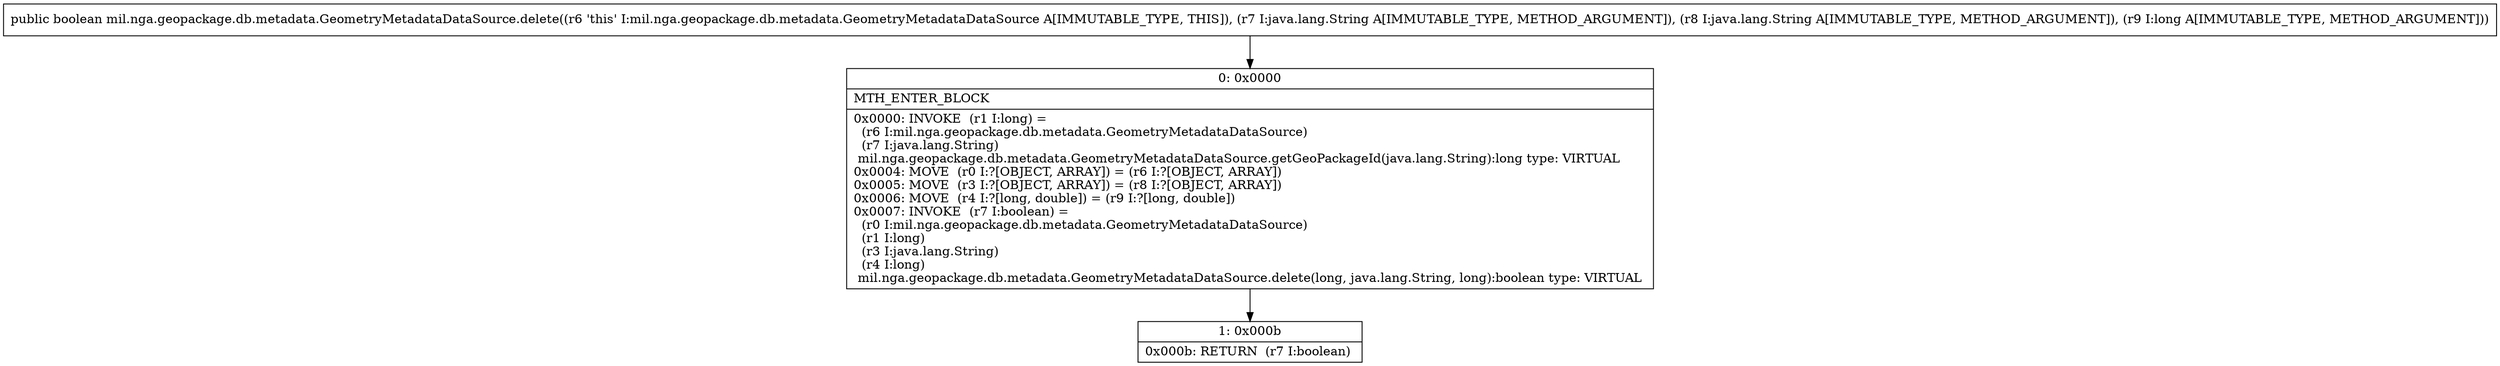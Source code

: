 digraph "CFG formil.nga.geopackage.db.metadata.GeometryMetadataDataSource.delete(Ljava\/lang\/String;Ljava\/lang\/String;J)Z" {
Node_0 [shape=record,label="{0\:\ 0x0000|MTH_ENTER_BLOCK\l|0x0000: INVOKE  (r1 I:long) = \l  (r6 I:mil.nga.geopackage.db.metadata.GeometryMetadataDataSource)\l  (r7 I:java.lang.String)\l mil.nga.geopackage.db.metadata.GeometryMetadataDataSource.getGeoPackageId(java.lang.String):long type: VIRTUAL \l0x0004: MOVE  (r0 I:?[OBJECT, ARRAY]) = (r6 I:?[OBJECT, ARRAY]) \l0x0005: MOVE  (r3 I:?[OBJECT, ARRAY]) = (r8 I:?[OBJECT, ARRAY]) \l0x0006: MOVE  (r4 I:?[long, double]) = (r9 I:?[long, double]) \l0x0007: INVOKE  (r7 I:boolean) = \l  (r0 I:mil.nga.geopackage.db.metadata.GeometryMetadataDataSource)\l  (r1 I:long)\l  (r3 I:java.lang.String)\l  (r4 I:long)\l mil.nga.geopackage.db.metadata.GeometryMetadataDataSource.delete(long, java.lang.String, long):boolean type: VIRTUAL \l}"];
Node_1 [shape=record,label="{1\:\ 0x000b|0x000b: RETURN  (r7 I:boolean) \l}"];
MethodNode[shape=record,label="{public boolean mil.nga.geopackage.db.metadata.GeometryMetadataDataSource.delete((r6 'this' I:mil.nga.geopackage.db.metadata.GeometryMetadataDataSource A[IMMUTABLE_TYPE, THIS]), (r7 I:java.lang.String A[IMMUTABLE_TYPE, METHOD_ARGUMENT]), (r8 I:java.lang.String A[IMMUTABLE_TYPE, METHOD_ARGUMENT]), (r9 I:long A[IMMUTABLE_TYPE, METHOD_ARGUMENT])) }"];
MethodNode -> Node_0;
Node_0 -> Node_1;
}

